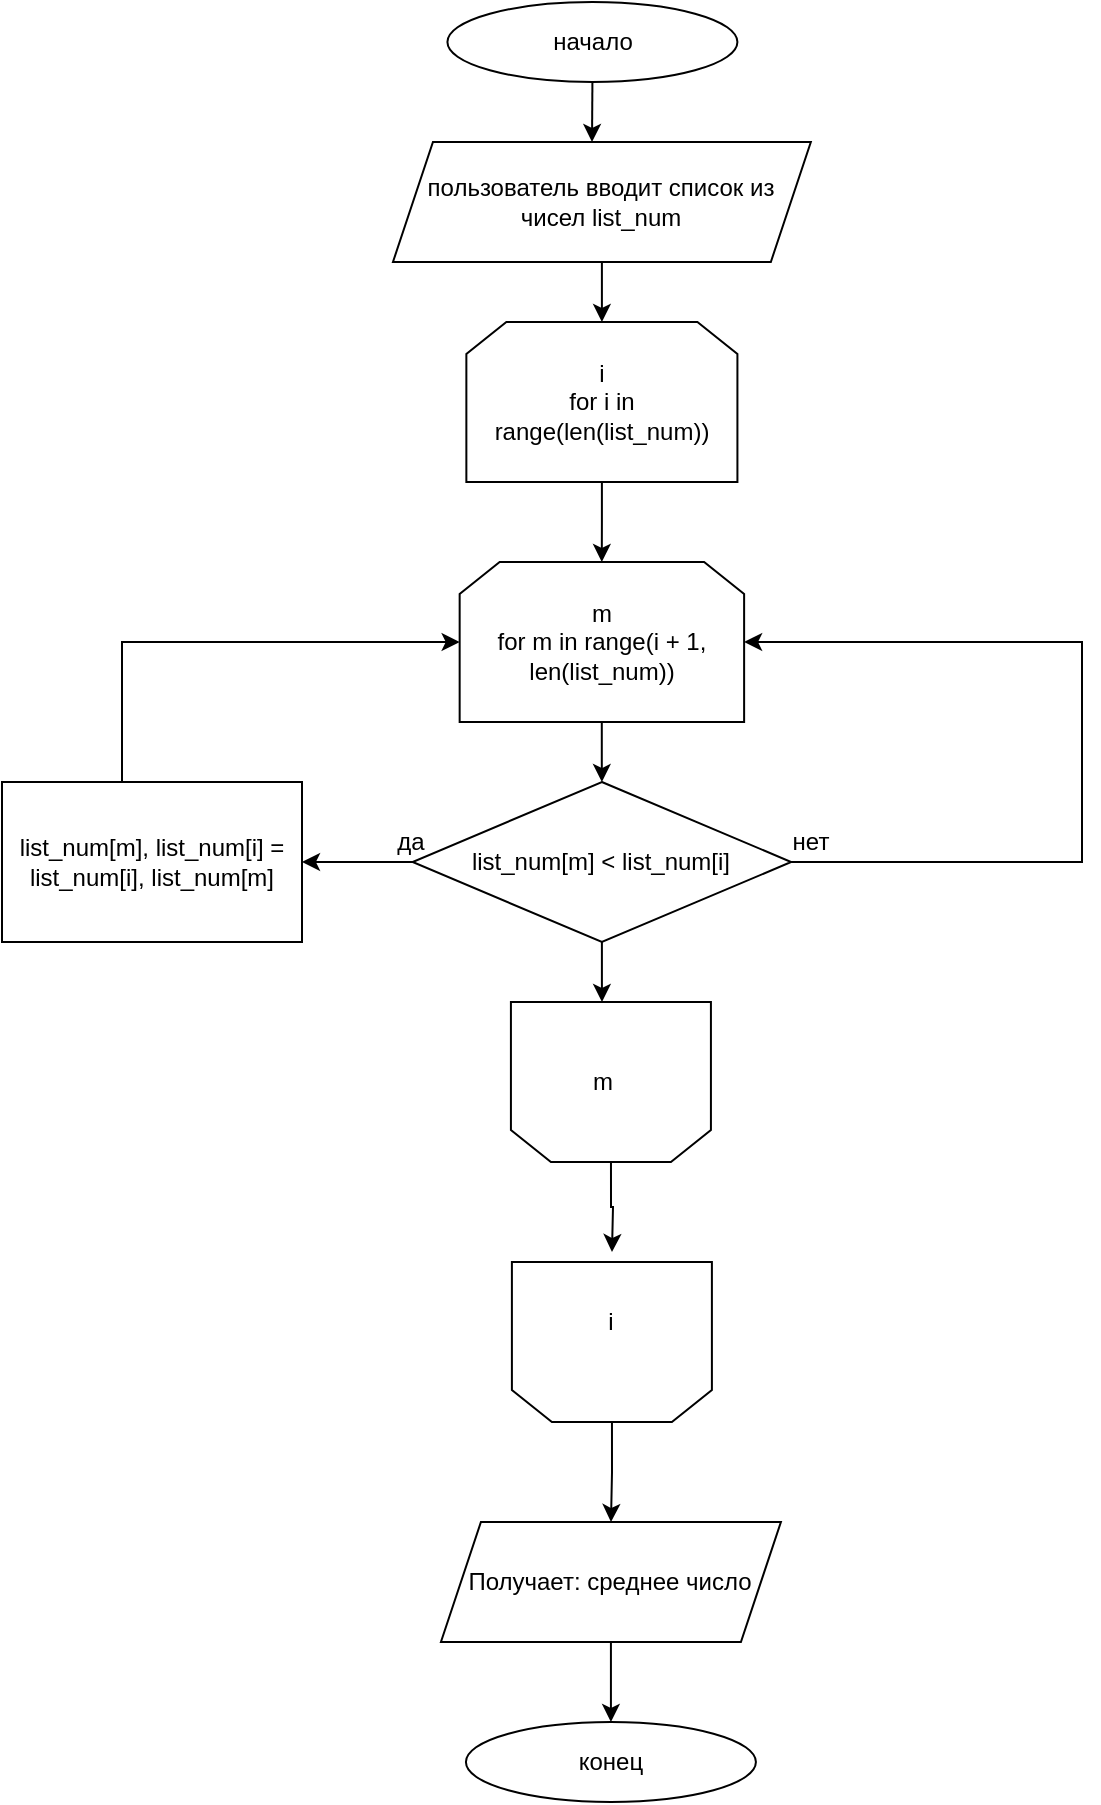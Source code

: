 <mxfile version="15.5.2" type="device"><diagram id="gMtFa30PY6DYUTKZ81zS" name="Page-1"><mxGraphModel dx="1221" dy="645" grid="1" gridSize="10" guides="1" tooltips="1" connect="1" arrows="1" fold="1" page="1" pageScale="1" pageWidth="827" pageHeight="1169" math="0" shadow="0"><root><mxCell id="0"/><mxCell id="1" parent="0"/><mxCell id="3cx7b8ssEzCao5vQayKR-2" value="начало" style="ellipse;whiteSpace=wrap;html=1;" parent="1" vertex="1"><mxGeometry x="322.71" y="30" width="145" height="40" as="geometry"/></mxCell><mxCell id="krOW-oojuqaArYf2ypuK-105" value="" style="edgeStyle=orthogonalEdgeStyle;rounded=0;orthogonalLoop=1;jettySize=auto;html=1;" edge="1" parent="1" source="3cx7b8ssEzCao5vQayKR-3" target="krOW-oojuqaArYf2ypuK-100"><mxGeometry relative="1" as="geometry"/></mxCell><mxCell id="3cx7b8ssEzCao5vQayKR-3" value="пользователь вводит список из чисел list_num" style="shape=parallelogram;perimeter=parallelogramPerimeter;whiteSpace=wrap;html=1;fixedSize=1;" parent="1" vertex="1"><mxGeometry x="295.48" y="100" width="208.94" height="60" as="geometry"/></mxCell><mxCell id="3cx7b8ssEzCao5vQayKR-5" value="" style="endArrow=classic;html=1;rounded=0;exitX=0.5;exitY=1;exitDx=0;exitDy=0;" parent="1" source="3cx7b8ssEzCao5vQayKR-2" edge="1"><mxGeometry width="50" height="50" relative="1" as="geometry"><mxPoint x="434.42" y="320" as="sourcePoint"/><mxPoint x="395" y="100" as="targetPoint"/><Array as="points"/></mxGeometry></mxCell><mxCell id="3cx7b8ssEzCao5vQayKR-16" value="конец" style="ellipse;whiteSpace=wrap;html=1;" parent="1" vertex="1"><mxGeometry x="331.96" y="890" width="145" height="40" as="geometry"/></mxCell><mxCell id="krOW-oojuqaArYf2ypuK-99" value="" style="edgeStyle=orthogonalEdgeStyle;rounded=0;orthogonalLoop=1;jettySize=auto;html=1;" edge="1" parent="1" source="krOW-oojuqaArYf2ypuK-98" target="3cx7b8ssEzCao5vQayKR-16"><mxGeometry relative="1" as="geometry"/></mxCell><mxCell id="krOW-oojuqaArYf2ypuK-98" value="Получает: среднее число" style="shape=parallelogram;perimeter=parallelogramPerimeter;whiteSpace=wrap;html=1;fixedSize=1;labelBackgroundColor=#FFFFFF;" vertex="1" parent="1"><mxGeometry x="319.46" y="790" width="170" height="60" as="geometry"/></mxCell><mxCell id="krOW-oojuqaArYf2ypuK-106" value="" style="edgeStyle=orthogonalEdgeStyle;rounded=0;orthogonalLoop=1;jettySize=auto;html=1;" edge="1" parent="1" source="krOW-oojuqaArYf2ypuK-100" target="krOW-oojuqaArYf2ypuK-101"><mxGeometry relative="1" as="geometry"/></mxCell><mxCell id="krOW-oojuqaArYf2ypuK-100" value="i&lt;br&gt;for i in range(len(list_num))" style="shape=loopLimit;whiteSpace=wrap;html=1;labelBackgroundColor=#FFFFFF;" vertex="1" parent="1"><mxGeometry x="332.18" y="190" width="135.53" height="80" as="geometry"/></mxCell><mxCell id="krOW-oojuqaArYf2ypuK-108" value="" style="edgeStyle=orthogonalEdgeStyle;rounded=0;orthogonalLoop=1;jettySize=auto;html=1;" edge="1" parent="1" source="krOW-oojuqaArYf2ypuK-101" target="krOW-oojuqaArYf2ypuK-107"><mxGeometry relative="1" as="geometry"/></mxCell><mxCell id="krOW-oojuqaArYf2ypuK-101" value="m&lt;br&gt;for m in range(i + 1, len(list_num))" style="shape=loopLimit;whiteSpace=wrap;html=1;labelBackgroundColor=#FFFFFF;" vertex="1" parent="1"><mxGeometry x="328.83" y="310" width="142.23" height="80" as="geometry"/></mxCell><mxCell id="krOW-oojuqaArYf2ypuK-115" value="" style="edgeStyle=orthogonalEdgeStyle;rounded=0;orthogonalLoop=1;jettySize=auto;html=1;" edge="1" parent="1" source="krOW-oojuqaArYf2ypuK-102"><mxGeometry relative="1" as="geometry"><mxPoint x="405" y="655" as="targetPoint"/></mxGeometry></mxCell><mxCell id="krOW-oojuqaArYf2ypuK-102" value="" style="shape=loopLimit;whiteSpace=wrap;html=1;labelBackgroundColor=#FFFFFF;rotation=-180;" vertex="1" parent="1"><mxGeometry x="354.46" y="530" width="100" height="80" as="geometry"/></mxCell><mxCell id="krOW-oojuqaArYf2ypuK-118" value="" style="edgeStyle=orthogonalEdgeStyle;rounded=0;orthogonalLoop=1;jettySize=auto;html=1;" edge="1" parent="1" source="krOW-oojuqaArYf2ypuK-103" target="krOW-oojuqaArYf2ypuK-98"><mxGeometry relative="1" as="geometry"/></mxCell><mxCell id="krOW-oojuqaArYf2ypuK-103" value="" style="shape=loopLimit;whiteSpace=wrap;html=1;labelBackgroundColor=#FFFFFF;rotation=-180;" vertex="1" parent="1"><mxGeometry x="354.95" y="660" width="100" height="80" as="geometry"/></mxCell><mxCell id="krOW-oojuqaArYf2ypuK-114" value="" style="edgeStyle=orthogonalEdgeStyle;rounded=0;orthogonalLoop=1;jettySize=auto;html=1;" edge="1" parent="1" source="krOW-oojuqaArYf2ypuK-107"><mxGeometry relative="1" as="geometry"><mxPoint x="400" y="530" as="targetPoint"/></mxGeometry></mxCell><mxCell id="krOW-oojuqaArYf2ypuK-117" value="" style="edgeStyle=orthogonalEdgeStyle;rounded=0;orthogonalLoop=1;jettySize=auto;html=1;" edge="1" parent="1" source="krOW-oojuqaArYf2ypuK-107" target="krOW-oojuqaArYf2ypuK-116"><mxGeometry relative="1" as="geometry"/></mxCell><mxCell id="krOW-oojuqaArYf2ypuK-122" style="edgeStyle=orthogonalEdgeStyle;rounded=0;orthogonalLoop=1;jettySize=auto;html=1;entryX=1;entryY=0.5;entryDx=0;entryDy=0;" edge="1" parent="1" source="krOW-oojuqaArYf2ypuK-107" target="krOW-oojuqaArYf2ypuK-101"><mxGeometry relative="1" as="geometry"><mxPoint x="640" y="360" as="targetPoint"/><Array as="points"><mxPoint x="640" y="460"/><mxPoint x="640" y="350"/></Array></mxGeometry></mxCell><mxCell id="krOW-oojuqaArYf2ypuK-107" value="list_num[m] &amp;lt; list_num[i]" style="rhombus;whiteSpace=wrap;html=1;labelBackgroundColor=#FFFFFF;" vertex="1" parent="1"><mxGeometry x="305.32" y="420" width="189.25" height="80" as="geometry"/></mxCell><mxCell id="krOW-oojuqaArYf2ypuK-109" value="да" style="text;html=1;align=center;verticalAlign=middle;resizable=0;points=[];autosize=1;strokeColor=none;fillColor=none;" vertex="1" parent="1"><mxGeometry x="289.46" y="440" width="30" height="20" as="geometry"/></mxCell><mxCell id="krOW-oojuqaArYf2ypuK-110" value="нет" style="text;html=1;align=center;verticalAlign=middle;resizable=0;points=[];autosize=1;strokeColor=none;fillColor=none;" vertex="1" parent="1"><mxGeometry x="489.46" y="440" width="30" height="20" as="geometry"/></mxCell><mxCell id="krOW-oojuqaArYf2ypuK-111" value="m" style="text;html=1;align=center;verticalAlign=middle;resizable=0;points=[];autosize=1;strokeColor=none;fillColor=none;" vertex="1" parent="1"><mxGeometry x="384.95" y="560" width="30" height="20" as="geometry"/></mxCell><mxCell id="krOW-oojuqaArYf2ypuK-112" value="i" style="text;html=1;align=center;verticalAlign=middle;resizable=0;points=[];autosize=1;strokeColor=none;fillColor=none;" vertex="1" parent="1"><mxGeometry x="394.46" y="680" width="20" height="20" as="geometry"/></mxCell><mxCell id="krOW-oojuqaArYf2ypuK-120" style="edgeStyle=orthogonalEdgeStyle;rounded=0;orthogonalLoop=1;jettySize=auto;html=1;entryX=0;entryY=0.5;entryDx=0;entryDy=0;" edge="1" parent="1" source="krOW-oojuqaArYf2ypuK-116" target="krOW-oojuqaArYf2ypuK-101"><mxGeometry relative="1" as="geometry"><Array as="points"><mxPoint x="160" y="350"/></Array></mxGeometry></mxCell><mxCell id="krOW-oojuqaArYf2ypuK-116" value="list_num[m], list_num[i] = list_num[i], list_num[m]" style="rounded=0;whiteSpace=wrap;html=1;labelBackgroundColor=#FFFFFF;" vertex="1" parent="1"><mxGeometry x="100" y="420" width="150" height="80" as="geometry"/></mxCell></root></mxGraphModel></diagram></mxfile>